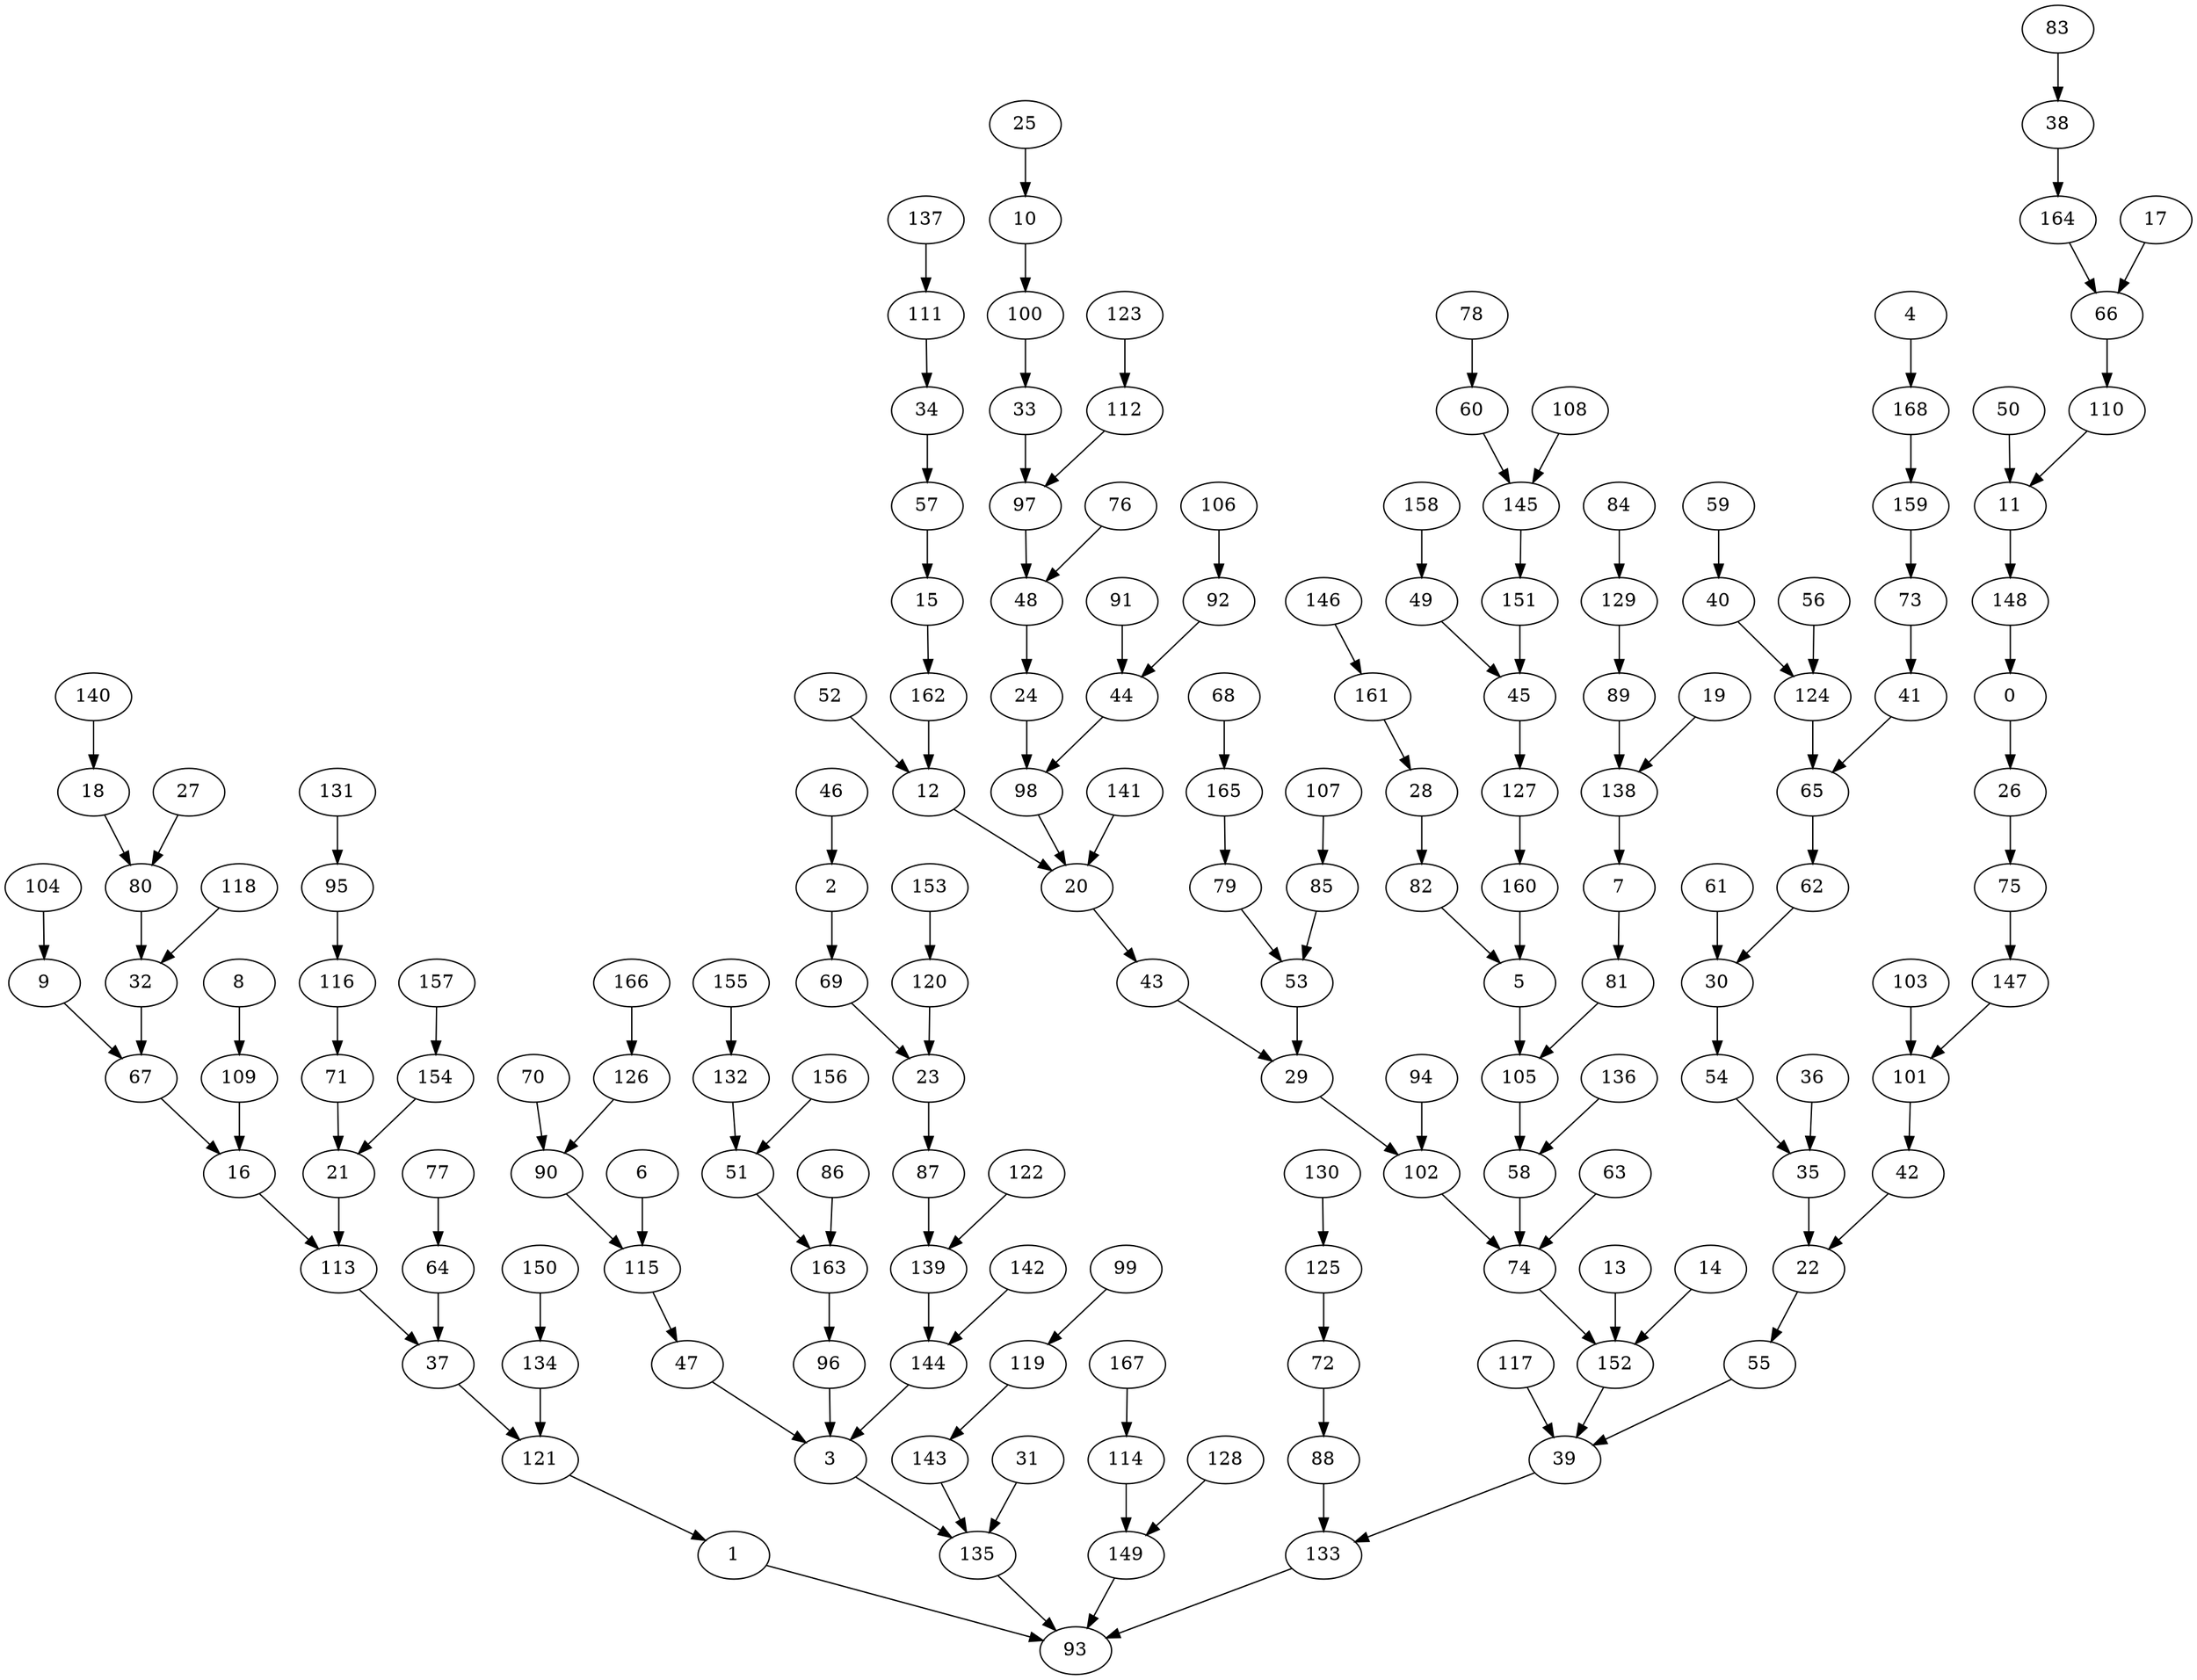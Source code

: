 strict digraph "" {
	0 -> 26;
	148 -> 0;
	1 -> 93;
	121 -> 1;
	2 -> 69;
	46 -> 2;
	3 -> 135;
	47 -> 3;
	96 -> 3;
	144 -> 3;
	5 -> 105;
	82 -> 5;
	160 -> 5;
	7 -> 81;
	138 -> 7;
	9 -> 67;
	104 -> 9;
	10 -> 100;
	25 -> 10;
	11 -> 148;
	50 -> 11;
	110 -> 11;
	12 -> 20;
	52 -> 12;
	162 -> 12;
	15 -> 162;
	57 -> 15;
	16 -> 113;
	67 -> 16;
	109 -> 16;
	18 -> 80;
	140 -> 18;
	20 -> 43;
	98 -> 20;
	141 -> 20;
	21 -> 113;
	71 -> 21;
	154 -> 21;
	22 -> 55;
	35 -> 22;
	42 -> 22;
	23 -> 87;
	69 -> 23;
	120 -> 23;
	24 -> 98;
	48 -> 24;
	26 -> 75;
	28 -> 82;
	161 -> 28;
	29 -> 102;
	43 -> 29;
	53 -> 29;
	30 -> 54;
	61 -> 30;
	62 -> 30;
	32 -> 67;
	80 -> 32;
	118 -> 32;
	33 -> 97;
	100 -> 33;
	34 -> 57;
	111 -> 34;
	36 -> 35;
	54 -> 35;
	37 -> 121;
	64 -> 37;
	113 -> 37;
	38 -> 164;
	83 -> 38;
	39 -> 133;
	55 -> 39;
	117 -> 39;
	152 -> 39;
	40 -> 124;
	59 -> 40;
	41 -> 65;
	73 -> 41;
	101 -> 42;
	44 -> 98;
	91 -> 44;
	92 -> 44;
	45 -> 127;
	49 -> 45;
	151 -> 45;
	115 -> 47;
	76 -> 48;
	97 -> 48;
	158 -> 49;
	51 -> 163;
	132 -> 51;
	156 -> 51;
	79 -> 53;
	85 -> 53;
	58 -> 74;
	105 -> 58;
	136 -> 58;
	60 -> 145;
	78 -> 60;
	65 -> 62;
	77 -> 64;
	124 -> 65;
	66 -> 110;
	17 -> 66;
	164 -> 66;
	116 -> 71;
	72 -> 88;
	125 -> 72;
	159 -> 73;
	74 -> 152;
	63 -> 74;
	102 -> 74;
	75 -> 147;
	165 -> 79;
	27 -> 80;
	81 -> 105;
	107 -> 85;
	87 -> 139;
	88 -> 133;
	89 -> 138;
	129 -> 89;
	90 -> 115;
	70 -> 90;
	126 -> 90;
	106 -> 92;
	133 -> 93;
	135 -> 93;
	149 -> 93;
	95 -> 116;
	131 -> 95;
	163 -> 96;
	112 -> 97;
	103 -> 101;
	147 -> 101;
	94 -> 102;
	8 -> 109;
	137 -> 111;
	123 -> 112;
	114 -> 149;
	167 -> 114;
	6 -> 115;
	119 -> 143;
	99 -> 119;
	153 -> 120;
	134 -> 121;
	56 -> 124;
	130 -> 125;
	166 -> 126;
	127 -> 160;
	84 -> 129;
	155 -> 132;
	150 -> 134;
	31 -> 135;
	143 -> 135;
	19 -> 138;
	139 -> 144;
	122 -> 139;
	142 -> 144;
	145 -> 151;
	108 -> 145;
	128 -> 149;
	13 -> 152;
	14 -> 152;
	157 -> 154;
	168 -> 159;
	146 -> 161;
	86 -> 163;
	68 -> 165;
	4 -> 168;
}
